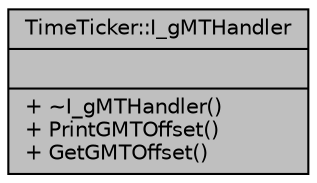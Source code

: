 digraph "TimeTicker::I_gMTHandler"
{
 // INTERACTIVE_SVG=YES
 // LATEX_PDF_SIZE
  edge [fontname="Helvetica",fontsize="10",labelfontname="Helvetica",labelfontsize="10"];
  node [fontname="Helvetica",fontsize="10",shape=record];
  Node2 [label="{TimeTicker::I_gMTHandler\n||+ ~I_gMTHandler()\l+ PrintGMTOffset()\l+ GetGMTOffset()\l}",height=0.2,width=0.4,color="black", fillcolor="grey75", style="filled", fontcolor="black",tooltip=" "];
}
